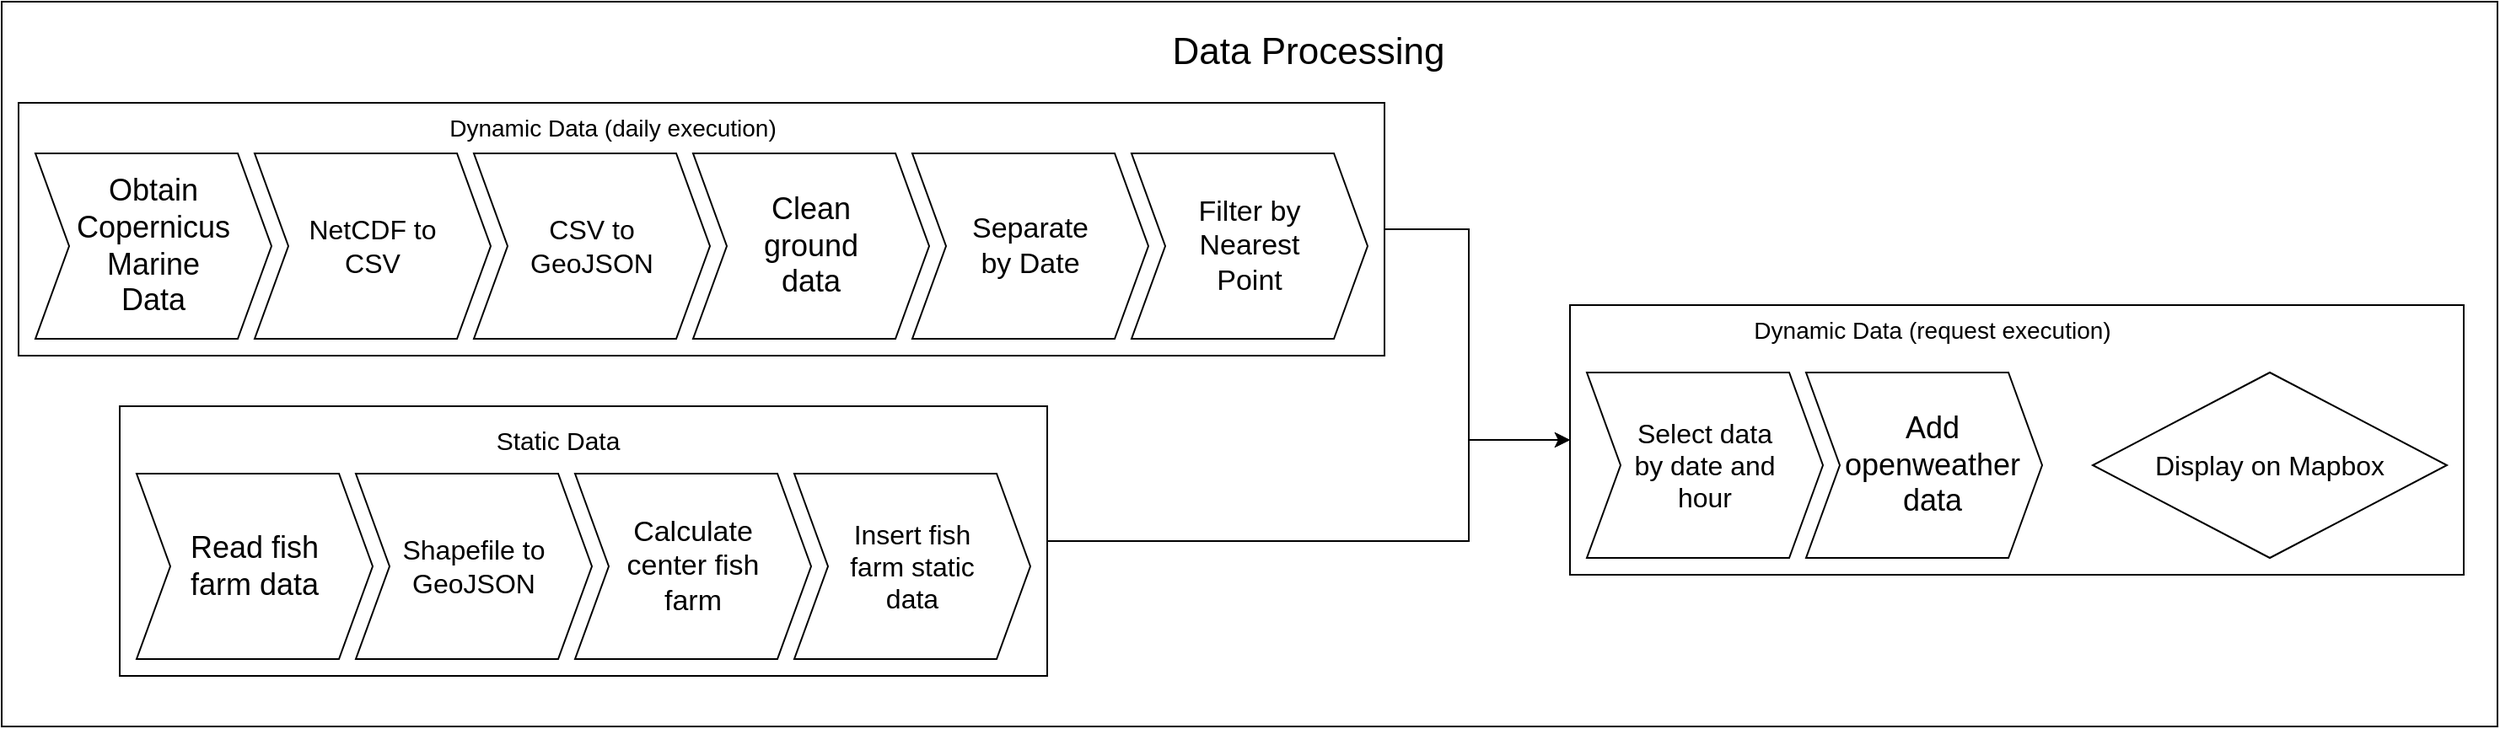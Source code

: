 <mxfile version="24.6.4" type="device">
  <diagram name="Page-1" id="Tt0fYWTOFyzoxoqD-ytb">
    <mxGraphModel dx="1434" dy="769" grid="1" gridSize="10" guides="1" tooltips="1" connect="1" arrows="1" fold="1" page="1" pageScale="1" pageWidth="850" pageHeight="1100" math="0" shadow="0">
      <root>
        <mxCell id="0" />
        <mxCell id="1" parent="0" />
        <mxCell id="PcdOBNPo4yxr-nPciD2l-52" value="" style="rounded=0;whiteSpace=wrap;html=1;" parent="1" vertex="1">
          <mxGeometry x="20" y="20" width="1480" height="430" as="geometry" />
        </mxCell>
        <mxCell id="PcdOBNPo4yxr-nPciD2l-44" value="" style="rounded=0;whiteSpace=wrap;html=1;" parent="1" vertex="1">
          <mxGeometry x="950" y="200" width="530" height="160" as="geometry" />
        </mxCell>
        <mxCell id="PcdOBNPo4yxr-nPciD2l-35" value="" style="rounded=0;whiteSpace=wrap;html=1;" parent="1" vertex="1">
          <mxGeometry x="90" y="260" width="550" height="160" as="geometry" />
        </mxCell>
        <mxCell id="PcdOBNPo4yxr-nPciD2l-34" value="" style="rounded=0;whiteSpace=wrap;html=1;" parent="1" vertex="1">
          <mxGeometry x="30" y="80" width="810" height="150" as="geometry" />
        </mxCell>
        <mxCell id="PcdOBNPo4yxr-nPciD2l-1" value="&lt;font style=&quot;font-size: 22px;&quot;&gt;Data Processing&lt;/font&gt;" style="text;html=1;align=center;verticalAlign=middle;whiteSpace=wrap;rounded=0;" parent="1" vertex="1">
          <mxGeometry x="690" y="20" width="210" height="60" as="geometry" />
        </mxCell>
        <mxCell id="PcdOBNPo4yxr-nPciD2l-2" value="" style="shape=step;perimeter=stepPerimeter;whiteSpace=wrap;html=1;fixedSize=1;" parent="1" vertex="1">
          <mxGeometry x="40" y="110" width="140" height="110" as="geometry" />
        </mxCell>
        <mxCell id="PcdOBNPo4yxr-nPciD2l-3" value="" style="shape=step;perimeter=stepPerimeter;whiteSpace=wrap;html=1;fixedSize=1;" parent="1" vertex="1">
          <mxGeometry x="170" y="110" width="140" height="110" as="geometry" />
        </mxCell>
        <mxCell id="PcdOBNPo4yxr-nPciD2l-4" value="" style="shape=step;perimeter=stepPerimeter;whiteSpace=wrap;html=1;fixedSize=1;" parent="1" vertex="1">
          <mxGeometry x="300" y="110" width="140" height="110" as="geometry" />
        </mxCell>
        <mxCell id="PcdOBNPo4yxr-nPciD2l-5" value="" style="shape=step;perimeter=stepPerimeter;whiteSpace=wrap;html=1;fixedSize=1;" parent="1" vertex="1">
          <mxGeometry x="430" y="110" width="140" height="110" as="geometry" />
        </mxCell>
        <mxCell id="PcdOBNPo4yxr-nPciD2l-6" value="&lt;font style=&quot;font-size: 18px;&quot;&gt;Obtain Copernicus Marine Data&lt;/font&gt;" style="text;html=1;align=center;verticalAlign=middle;whiteSpace=wrap;rounded=0;" parent="1" vertex="1">
          <mxGeometry x="65" y="120" width="90" height="90" as="geometry" />
        </mxCell>
        <mxCell id="PcdOBNPo4yxr-nPciD2l-7" value="&lt;font style=&quot;font-size: 16px;&quot;&gt;NetCDF to CSV&lt;/font&gt;" style="text;html=1;align=center;verticalAlign=middle;whiteSpace=wrap;rounded=0;" parent="1" vertex="1">
          <mxGeometry x="195" y="120" width="90" height="90" as="geometry" />
        </mxCell>
        <mxCell id="PcdOBNPo4yxr-nPciD2l-8" value="&lt;font style=&quot;font-size: 16px;&quot;&gt;CSV to GeoJSON&lt;/font&gt;" style="text;html=1;align=center;verticalAlign=middle;whiteSpace=wrap;rounded=0;" parent="1" vertex="1">
          <mxGeometry x="325" y="120" width="90" height="90" as="geometry" />
        </mxCell>
        <mxCell id="PcdOBNPo4yxr-nPciD2l-9" value="&lt;font style=&quot;font-size: 18px;&quot;&gt;Clean ground data&lt;/font&gt;" style="text;html=1;align=center;verticalAlign=middle;whiteSpace=wrap;rounded=0;" parent="1" vertex="1">
          <mxGeometry x="455" y="120" width="90" height="90" as="geometry" />
        </mxCell>
        <mxCell id="PcdOBNPo4yxr-nPciD2l-10" value="" style="shape=step;perimeter=stepPerimeter;whiteSpace=wrap;html=1;fixedSize=1;" parent="1" vertex="1">
          <mxGeometry x="360" y="300" width="140" height="110" as="geometry" />
        </mxCell>
        <mxCell id="PcdOBNPo4yxr-nPciD2l-11" value="&lt;font style=&quot;font-size: 17px;&quot;&gt;Calculate center fish farm&lt;/font&gt;" style="text;html=1;align=center;verticalAlign=middle;whiteSpace=wrap;rounded=0;" parent="1" vertex="1">
          <mxGeometry x="385" y="310" width="90" height="90" as="geometry" />
        </mxCell>
        <mxCell id="PcdOBNPo4yxr-nPciD2l-14" value="" style="shape=step;perimeter=stepPerimeter;whiteSpace=wrap;html=1;fixedSize=1;" parent="1" vertex="1">
          <mxGeometry x="490" y="300" width="140" height="110" as="geometry" />
        </mxCell>
        <mxCell id="PcdOBNPo4yxr-nPciD2l-15" value="&lt;font style=&quot;font-size: 16px;&quot;&gt;Insert fish farm static data&lt;/font&gt;" style="text;html=1;align=center;verticalAlign=middle;whiteSpace=wrap;rounded=0;" parent="1" vertex="1">
          <mxGeometry x="515" y="310" width="90" height="90" as="geometry" />
        </mxCell>
        <mxCell id="PcdOBNPo4yxr-nPciD2l-18" value="" style="shape=step;perimeter=stepPerimeter;whiteSpace=wrap;html=1;fixedSize=1;" parent="1" vertex="1">
          <mxGeometry x="230" y="300" width="140" height="110" as="geometry" />
        </mxCell>
        <mxCell id="PcdOBNPo4yxr-nPciD2l-19" value="&lt;font style=&quot;font-size: 16px;&quot;&gt;Shapefile to GeoJSON&lt;/font&gt;" style="text;html=1;align=center;verticalAlign=middle;whiteSpace=wrap;rounded=0;" parent="1" vertex="1">
          <mxGeometry x="255" y="310" width="90" height="90" as="geometry" />
        </mxCell>
        <mxCell id="PcdOBNPo4yxr-nPciD2l-20" value="" style="shape=step;perimeter=stepPerimeter;whiteSpace=wrap;html=1;fixedSize=1;" parent="1" vertex="1">
          <mxGeometry x="690" y="110" width="140" height="110" as="geometry" />
        </mxCell>
        <mxCell id="PcdOBNPo4yxr-nPciD2l-22" value="" style="shape=step;perimeter=stepPerimeter;whiteSpace=wrap;html=1;fixedSize=1;" parent="1" vertex="1">
          <mxGeometry x="100" y="300" width="140" height="110" as="geometry" />
        </mxCell>
        <mxCell id="PcdOBNPo4yxr-nPciD2l-23" value="&lt;font style=&quot;font-size: 18px;&quot;&gt;Read fish farm data&lt;/font&gt;" style="text;html=1;align=center;verticalAlign=middle;whiteSpace=wrap;rounded=0;" parent="1" vertex="1">
          <mxGeometry x="125" y="310" width="90" height="90" as="geometry" />
        </mxCell>
        <mxCell id="PcdOBNPo4yxr-nPciD2l-24" value="" style="shape=step;perimeter=stepPerimeter;whiteSpace=wrap;html=1;fixedSize=1;" parent="1" vertex="1">
          <mxGeometry x="560" y="110" width="140" height="110" as="geometry" />
        </mxCell>
        <mxCell id="PcdOBNPo4yxr-nPciD2l-25" value="&lt;font style=&quot;font-size: 17px;&quot;&gt;Filter by Nearest Point&lt;/font&gt;" style="text;html=1;align=center;verticalAlign=middle;whiteSpace=wrap;rounded=0;" parent="1" vertex="1">
          <mxGeometry x="715" y="120" width="90" height="90" as="geometry" />
        </mxCell>
        <mxCell id="PcdOBNPo4yxr-nPciD2l-26" value="" style="shape=step;perimeter=stepPerimeter;whiteSpace=wrap;html=1;fixedSize=1;" parent="1" vertex="1">
          <mxGeometry x="960" y="240" width="140" height="110" as="geometry" />
        </mxCell>
        <mxCell id="PcdOBNPo4yxr-nPciD2l-27" value="&lt;font style=&quot;font-size: 16px;&quot;&gt;Select data by date and hour&lt;/font&gt;" style="text;html=1;align=center;verticalAlign=middle;whiteSpace=wrap;rounded=0;" parent="1" vertex="1">
          <mxGeometry x="985" y="250" width="90" height="90" as="geometry" />
        </mxCell>
        <mxCell id="PcdOBNPo4yxr-nPciD2l-28" value="" style="shape=step;perimeter=stepPerimeter;whiteSpace=wrap;html=1;fixedSize=1;" parent="1" vertex="1">
          <mxGeometry x="1090" y="240" width="140" height="110" as="geometry" />
        </mxCell>
        <mxCell id="PcdOBNPo4yxr-nPciD2l-29" value="&lt;font style=&quot;font-size: 18px;&quot;&gt;Add openweather data&lt;/font&gt;" style="text;html=1;align=center;verticalAlign=middle;whiteSpace=wrap;rounded=0;" parent="1" vertex="1">
          <mxGeometry x="1110" y="250" width="110" height="90" as="geometry" />
        </mxCell>
        <mxCell id="PcdOBNPo4yxr-nPciD2l-30" value="&lt;font style=&quot;font-size: 16px;&quot;&gt;Display on Mapbox&lt;/font&gt;" style="rhombus;whiteSpace=wrap;html=1;" parent="1" vertex="1">
          <mxGeometry x="1260" y="240" width="210" height="110" as="geometry" />
        </mxCell>
        <mxCell id="PcdOBNPo4yxr-nPciD2l-38" value="&lt;font style=&quot;font-size: 14px;&quot;&gt;Dynamic Data (daily execution)&lt;/font&gt;" style="text;html=1;align=center;verticalAlign=middle;whiteSpace=wrap;rounded=0;" parent="1" vertex="1">
          <mxGeometry x="275" y="80" width="215" height="30" as="geometry" />
        </mxCell>
        <mxCell id="PcdOBNPo4yxr-nPciD2l-39" value="&lt;font style=&quot;font-size: 15px;&quot;&gt;Static Data&lt;/font&gt;" style="text;html=1;align=center;verticalAlign=middle;whiteSpace=wrap;rounded=0;" parent="1" vertex="1">
          <mxGeometry x="260" y="265" width="180" height="30" as="geometry" />
        </mxCell>
        <mxCell id="PcdOBNPo4yxr-nPciD2l-43" value="&lt;font style=&quot;font-size: 14px;&quot;&gt;Dynamic Data (request execution)&lt;/font&gt;" style="text;html=1;align=center;verticalAlign=middle;whiteSpace=wrap;rounded=0;" parent="1" vertex="1">
          <mxGeometry x="1050" y="200" width="230" height="30" as="geometry" />
        </mxCell>
        <mxCell id="PcdOBNPo4yxr-nPciD2l-50" value="" style="endArrow=classic;html=1;rounded=0;exitX=1;exitY=0.5;exitDx=0;exitDy=0;entryX=0;entryY=0.5;entryDx=0;entryDy=0;" parent="1" source="PcdOBNPo4yxr-nPciD2l-34" target="PcdOBNPo4yxr-nPciD2l-44" edge="1">
          <mxGeometry width="50" height="50" relative="1" as="geometry">
            <mxPoint x="910" y="290" as="sourcePoint" />
            <mxPoint x="890" y="310" as="targetPoint" />
            <Array as="points">
              <mxPoint x="890" y="155" />
              <mxPoint x="890" y="280" />
            </Array>
          </mxGeometry>
        </mxCell>
        <mxCell id="PcdOBNPo4yxr-nPciD2l-51" value="" style="endArrow=classic;html=1;rounded=0;exitX=1;exitY=0.5;exitDx=0;exitDy=0;" parent="1" source="PcdOBNPo4yxr-nPciD2l-35" edge="1">
          <mxGeometry width="50" height="50" relative="1" as="geometry">
            <mxPoint x="910" y="290" as="sourcePoint" />
            <mxPoint x="950" y="280" as="targetPoint" />
            <Array as="points">
              <mxPoint x="890" y="340" />
              <mxPoint x="890" y="280" />
            </Array>
          </mxGeometry>
        </mxCell>
        <mxCell id="PcdOBNPo4yxr-nPciD2l-21" value="&lt;font style=&quot;font-size: 17px;&quot;&gt;Separate by Date&lt;/font&gt;" style="text;html=1;align=center;verticalAlign=middle;whiteSpace=wrap;rounded=0;" parent="1" vertex="1">
          <mxGeometry x="585" y="120" width="90" height="90" as="geometry" />
        </mxCell>
      </root>
    </mxGraphModel>
  </diagram>
</mxfile>
